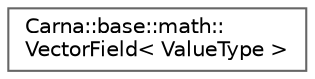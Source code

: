 digraph "Graphical Class Hierarchy"
{
 // LATEX_PDF_SIZE
  bgcolor="transparent";
  edge [fontname=Helvetica,fontsize=10,labelfontname=Helvetica,labelfontsize=10];
  node [fontname=Helvetica,fontsize=10,shape=box,height=0.2,width=0.4];
  rankdir="LR";
  Node0 [id="Node000000",label="Carna::base::math::\lVectorField\< ValueType \>",height=0.2,width=0.4,color="grey40", fillcolor="white", style="filled",URL="$classCarna_1_1base_1_1math_1_1VectorField.html",tooltip="Abstract definition of an  vector field where  is ValueType."];
}

